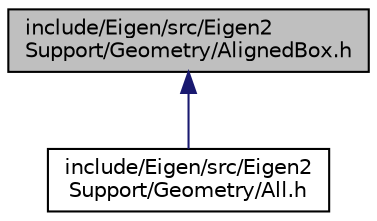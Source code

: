 digraph "include/Eigen/src/Eigen2Support/Geometry/AlignedBox.h"
{
  edge [fontname="Helvetica",fontsize="10",labelfontname="Helvetica",labelfontsize="10"];
  node [fontname="Helvetica",fontsize="10",shape=record];
  Node1 [label="include/Eigen/src/Eigen2\lSupport/Geometry/AlignedBox.h",height=0.2,width=0.4,color="black", fillcolor="grey75", style="filled" fontcolor="black"];
  Node1 -> Node2 [dir="back",color="midnightblue",fontsize="10",style="solid",fontname="Helvetica"];
  Node2 [label="include/Eigen/src/Eigen2\lSupport/Geometry/All.h",height=0.2,width=0.4,color="black", fillcolor="white", style="filled",URL="$All_8h.html"];
}
